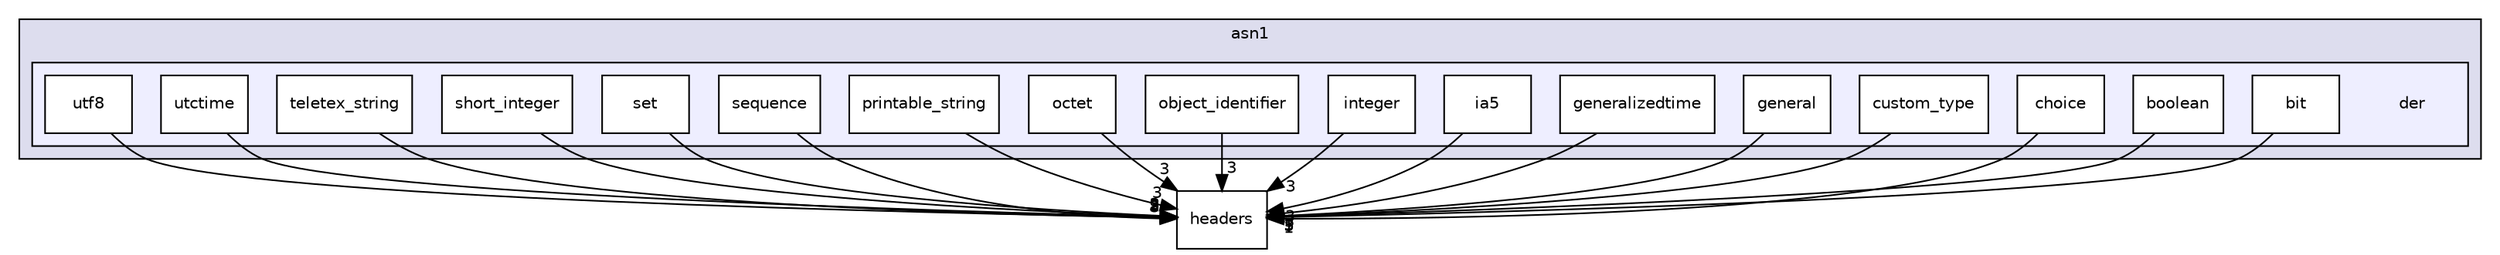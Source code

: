 digraph "M:/Office/!Doutorado/0. RepositorioSVN/HAMSTER_Prototype/branches/JINT2018/include/libtomcrypt-develop/src/pk/asn1/der" {
  compound=true
  node [ fontsize="10", fontname="Helvetica"];
  edge [ labelfontsize="10", labelfontname="Helvetica"];
  subgraph clusterdir_da4010ed441cac9da030a6086507338f {
    graph [ bgcolor="#ddddee", pencolor="black", label="asn1" fontname="Helvetica", fontsize="10", URL="dir_da4010ed441cac9da030a6086507338f.html"]
  subgraph clusterdir_05ca1756a21cb1b95ef1a81c5191d596 {
    graph [ bgcolor="#eeeeff", pencolor="black", label="" URL="dir_05ca1756a21cb1b95ef1a81c5191d596.html"];
    dir_05ca1756a21cb1b95ef1a81c5191d596 [shape=plaintext label="der"];
    dir_6138b63937d4f02917ee4c4a434c66d4 [shape=box label="bit" color="black" fillcolor="white" style="filled" URL="dir_6138b63937d4f02917ee4c4a434c66d4.html"];
    dir_2c65c9045a1bc0cc78654dda3b89c685 [shape=box label="boolean" color="black" fillcolor="white" style="filled" URL="dir_2c65c9045a1bc0cc78654dda3b89c685.html"];
    dir_685e6000316d0373747ab3edf0cd0934 [shape=box label="choice" color="black" fillcolor="white" style="filled" URL="dir_685e6000316d0373747ab3edf0cd0934.html"];
    dir_b02874e7e945d196c4662f02f49d6312 [shape=box label="custom_type" color="black" fillcolor="white" style="filled" URL="dir_b02874e7e945d196c4662f02f49d6312.html"];
    dir_75df3e7dc7aa8f585a9bc043a76169be [shape=box label="general" color="black" fillcolor="white" style="filled" URL="dir_75df3e7dc7aa8f585a9bc043a76169be.html"];
    dir_3f0bba17a534b43cb583a6a303b1f9a9 [shape=box label="generalizedtime" color="black" fillcolor="white" style="filled" URL="dir_3f0bba17a534b43cb583a6a303b1f9a9.html"];
    dir_df97afc45d2ceb76a4b5b40c41279c31 [shape=box label="ia5" color="black" fillcolor="white" style="filled" URL="dir_df97afc45d2ceb76a4b5b40c41279c31.html"];
    dir_16b30b943dcd10d9005faec23db3874a [shape=box label="integer" color="black" fillcolor="white" style="filled" URL="dir_16b30b943dcd10d9005faec23db3874a.html"];
    dir_12abce9921dd4b85210c39985e2ede61 [shape=box label="object_identifier" color="black" fillcolor="white" style="filled" URL="dir_12abce9921dd4b85210c39985e2ede61.html"];
    dir_659848820a7101dbbf0709021413fa44 [shape=box label="octet" color="black" fillcolor="white" style="filled" URL="dir_659848820a7101dbbf0709021413fa44.html"];
    dir_7535c294a5b53a5643a245c5088ace22 [shape=box label="printable_string" color="black" fillcolor="white" style="filled" URL="dir_7535c294a5b53a5643a245c5088ace22.html"];
    dir_2c4541395a5f6bcf1ed8f79111cf91b7 [shape=box label="sequence" color="black" fillcolor="white" style="filled" URL="dir_2c4541395a5f6bcf1ed8f79111cf91b7.html"];
    dir_6cfa6e2b78ddf138231dc2224bcfb15c [shape=box label="set" color="black" fillcolor="white" style="filled" URL="dir_6cfa6e2b78ddf138231dc2224bcfb15c.html"];
    dir_d7b24cf92ebe86e033966d3c7b09f60e [shape=box label="short_integer" color="black" fillcolor="white" style="filled" URL="dir_d7b24cf92ebe86e033966d3c7b09f60e.html"];
    dir_d354d256deb8d694492e2c3f577f5285 [shape=box label="teletex_string" color="black" fillcolor="white" style="filled" URL="dir_d354d256deb8d694492e2c3f577f5285.html"];
    dir_c3f5c287dc5afd0a31421381fb45a29a [shape=box label="utctime" color="black" fillcolor="white" style="filled" URL="dir_c3f5c287dc5afd0a31421381fb45a29a.html"];
    dir_65b46a4c86c076311c0e21e6a79544e5 [shape=box label="utf8" color="black" fillcolor="white" style="filled" URL="dir_65b46a4c86c076311c0e21e6a79544e5.html"];
  }
  }
  dir_a0acb8384b4122a9c7afcf2489cf4036 [shape=box label="headers" URL="dir_a0acb8384b4122a9c7afcf2489cf4036.html"];
  dir_7535c294a5b53a5643a245c5088ace22->dir_a0acb8384b4122a9c7afcf2489cf4036 [headlabel="3", labeldistance=1.5 headhref="dir_000071_000026.html"];
  dir_b02874e7e945d196c4662f02f49d6312->dir_a0acb8384b4122a9c7afcf2489cf4036 [headlabel="3", labeldistance=1.5 headhref="dir_000064_000026.html"];
  dir_65b46a4c86c076311c0e21e6a79544e5->dir_a0acb8384b4122a9c7afcf2489cf4036 [headlabel="3", labeldistance=1.5 headhref="dir_000077_000026.html"];
  dir_6cfa6e2b78ddf138231dc2224bcfb15c->dir_a0acb8384b4122a9c7afcf2489cf4036 [headlabel="2", labeldistance=1.5 headhref="dir_000073_000026.html"];
  dir_c3f5c287dc5afd0a31421381fb45a29a->dir_a0acb8384b4122a9c7afcf2489cf4036 [headlabel="3", labeldistance=1.5 headhref="dir_000076_000026.html"];
  dir_75df3e7dc7aa8f585a9bc043a76169be->dir_a0acb8384b4122a9c7afcf2489cf4036 [headlabel="7", labeldistance=1.5 headhref="dir_000065_000026.html"];
  dir_d7b24cf92ebe86e033966d3c7b09f60e->dir_a0acb8384b4122a9c7afcf2489cf4036 [headlabel="3", labeldistance=1.5 headhref="dir_000074_000026.html"];
  dir_d354d256deb8d694492e2c3f577f5285->dir_a0acb8384b4122a9c7afcf2489cf4036 [headlabel="2", labeldistance=1.5 headhref="dir_000075_000026.html"];
  dir_3f0bba17a534b43cb583a6a303b1f9a9->dir_a0acb8384b4122a9c7afcf2489cf4036 [headlabel="3", labeldistance=1.5 headhref="dir_000066_000026.html"];
  dir_2c65c9045a1bc0cc78654dda3b89c685->dir_a0acb8384b4122a9c7afcf2489cf4036 [headlabel="3", labeldistance=1.5 headhref="dir_000062_000026.html"];
  dir_12abce9921dd4b85210c39985e2ede61->dir_a0acb8384b4122a9c7afcf2489cf4036 [headlabel="3", labeldistance=1.5 headhref="dir_000069_000026.html"];
  dir_659848820a7101dbbf0709021413fa44->dir_a0acb8384b4122a9c7afcf2489cf4036 [headlabel="3", labeldistance=1.5 headhref="dir_000070_000026.html"];
  dir_685e6000316d0373747ab3edf0cd0934->dir_a0acb8384b4122a9c7afcf2489cf4036 [headlabel="1", labeldistance=1.5 headhref="dir_000063_000026.html"];
  dir_16b30b943dcd10d9005faec23db3874a->dir_a0acb8384b4122a9c7afcf2489cf4036 [headlabel="3", labeldistance=1.5 headhref="dir_000068_000026.html"];
  dir_2c4541395a5f6bcf1ed8f79111cf91b7->dir_a0acb8384b4122a9c7afcf2489cf4036 [headlabel="8", labeldistance=1.5 headhref="dir_000072_000026.html"];
  dir_6138b63937d4f02917ee4c4a434c66d4->dir_a0acb8384b4122a9c7afcf2489cf4036 [headlabel="5", labeldistance=1.5 headhref="dir_000061_000026.html"];
  dir_df97afc45d2ceb76a4b5b40c41279c31->dir_a0acb8384b4122a9c7afcf2489cf4036 [headlabel="3", labeldistance=1.5 headhref="dir_000067_000026.html"];
}
